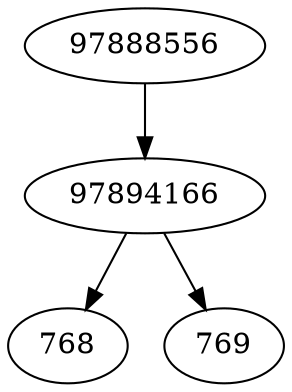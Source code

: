 strict digraph  {
768;
769;
97888556;
97894166;
97888556 -> 97894166;
97894166 -> 768;
97894166 -> 769;
}
